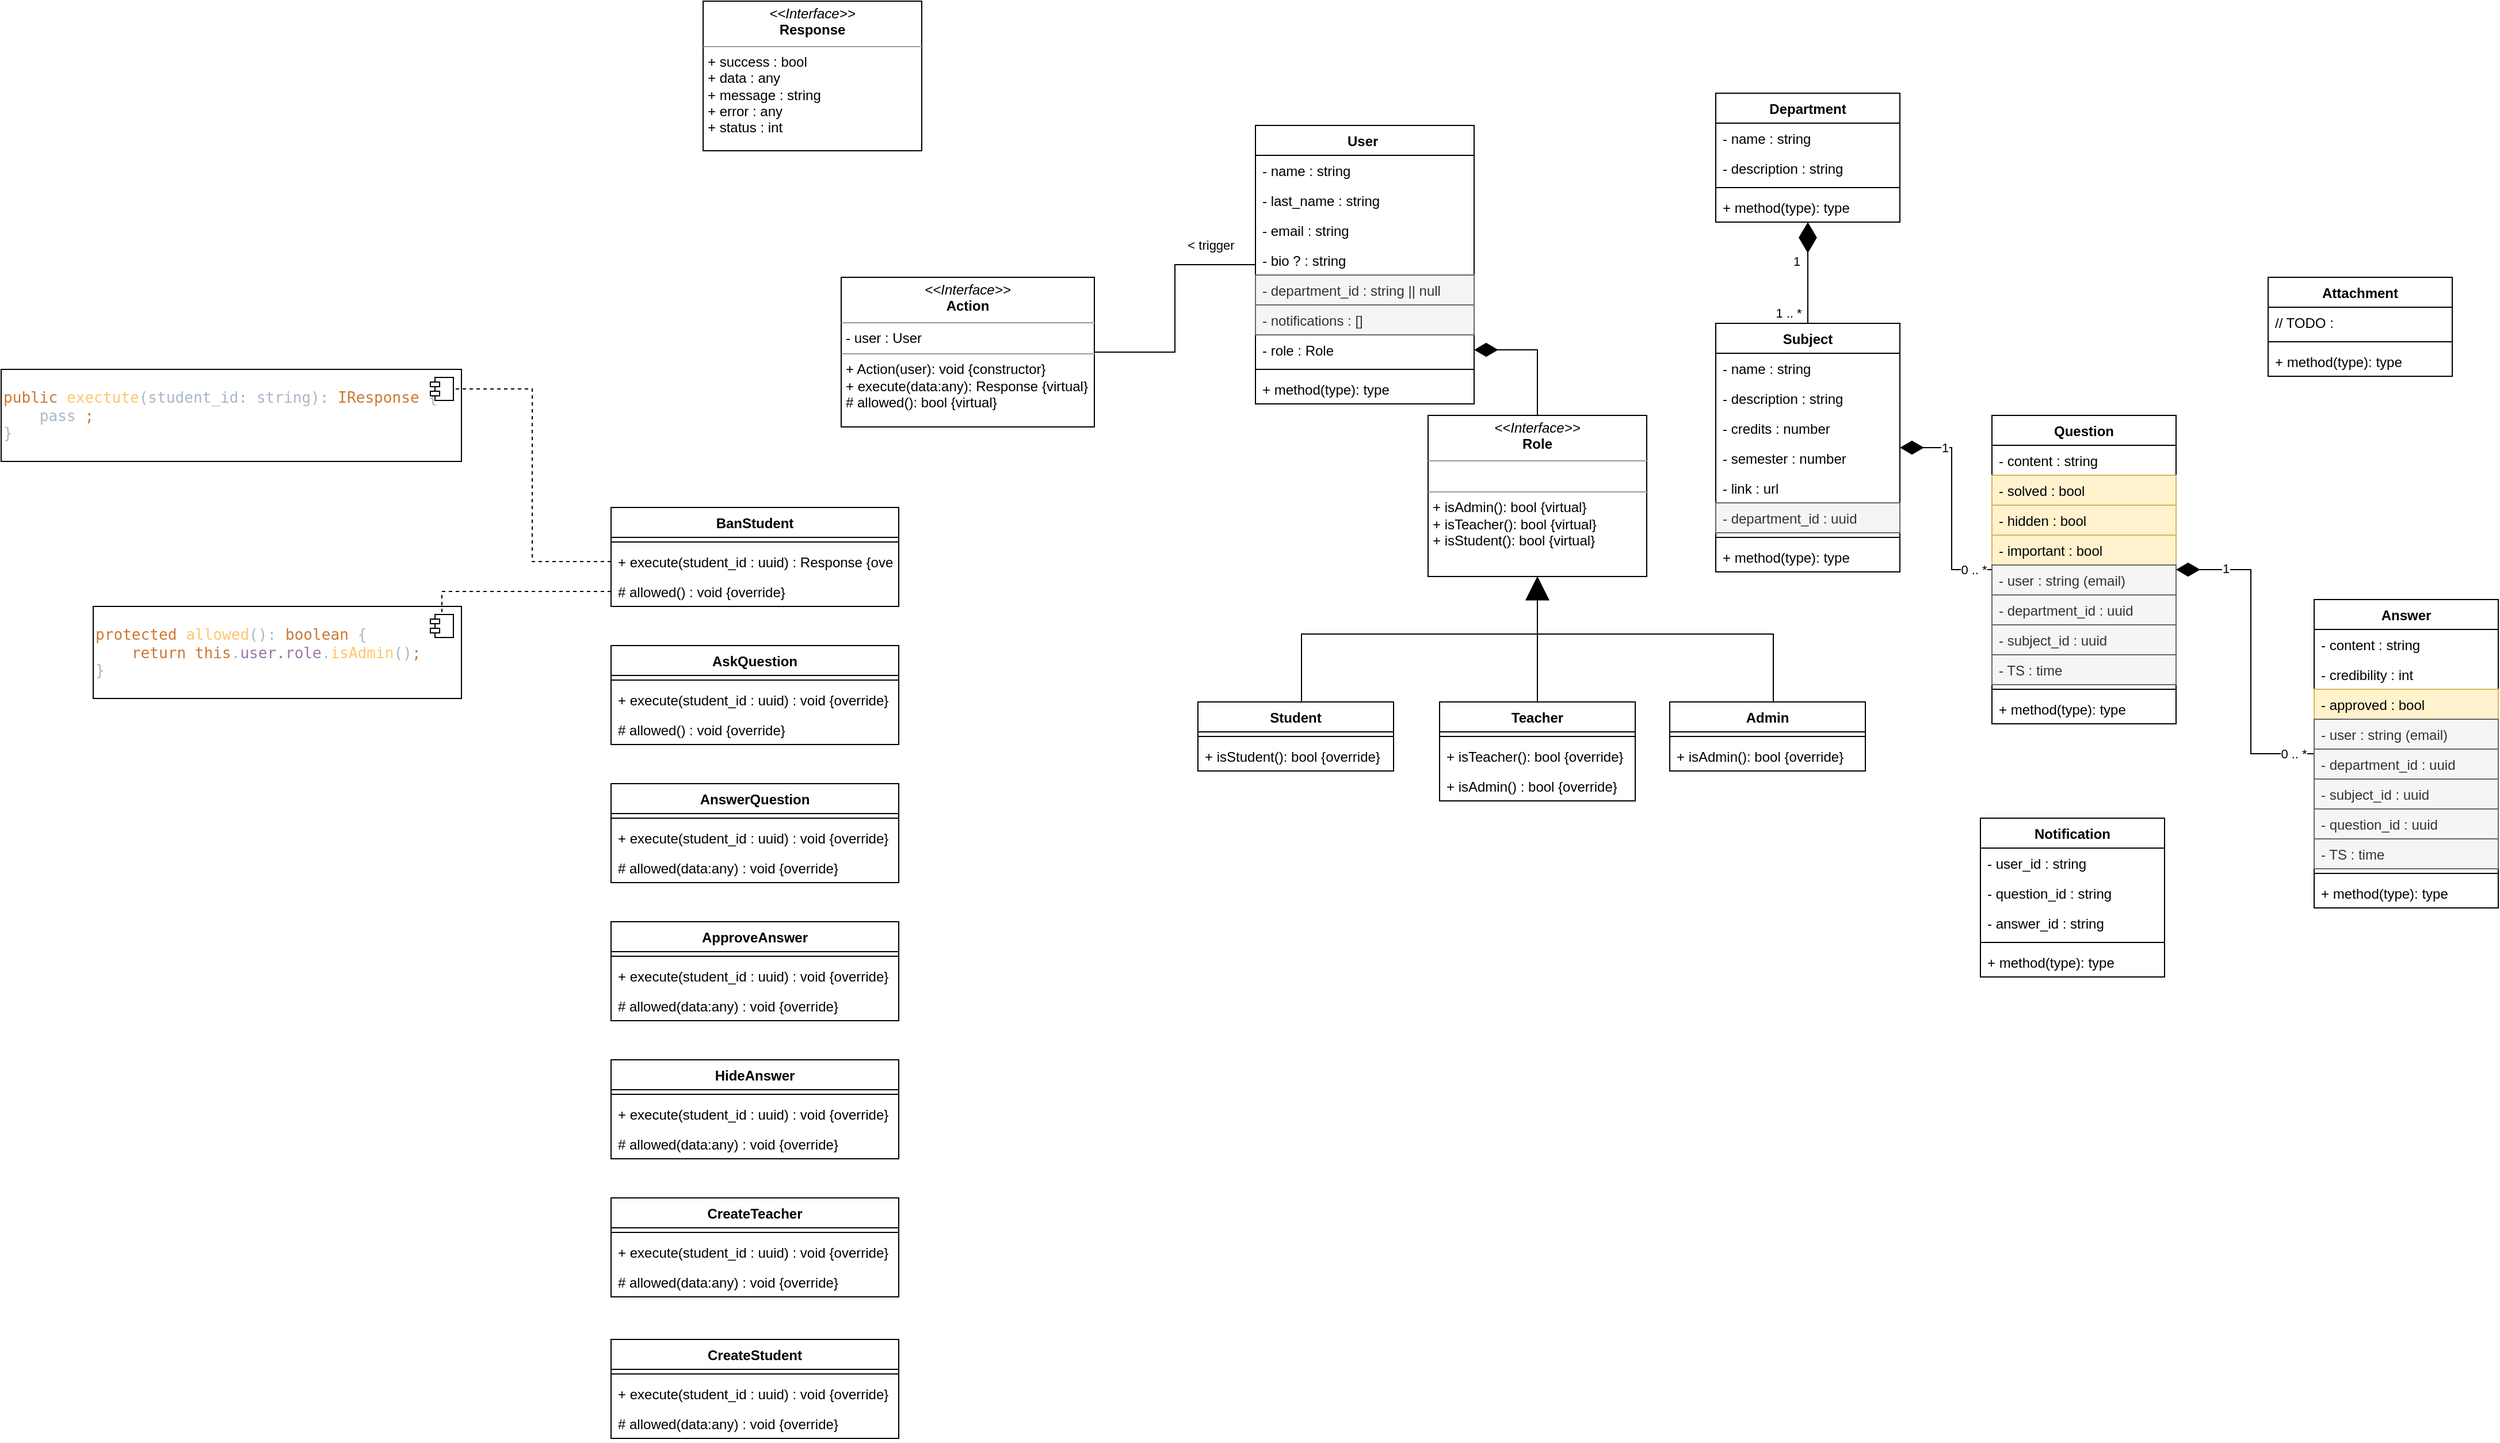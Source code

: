 <mxfile version="20.2.2" type="device" pages="4"><diagram id="XFifNijOsK9uiAfXMgmM" name="database models"><mxGraphModel dx="3076" dy="1969" grid="1" gridSize="10" guides="1" tooltips="1" connect="1" arrows="1" fold="1" page="1" pageScale="1" pageWidth="827" pageHeight="1169" math="0" shadow="0"><root><mxCell id="0"/><mxCell id="1" parent="0"/><mxCell id="0cKTG_WlRrb4X3SdwNJc-1" value="User " style="swimlane;fontStyle=1;align=center;verticalAlign=top;childLayout=stackLayout;horizontal=1;startSize=26;horizontalStack=0;resizeParent=1;resizeParentMax=0;resizeLast=0;collapsible=1;marginBottom=0;" parent="1" vertex="1"><mxGeometry x="80" y="28" width="190" height="242" as="geometry"/></mxCell><mxCell id="0cKTG_WlRrb4X3SdwNJc-2" value="- name : string" style="text;strokeColor=none;fillColor=none;align=left;verticalAlign=top;spacingLeft=4;spacingRight=4;overflow=hidden;rotatable=0;points=[[0,0.5],[1,0.5]];portConstraint=eastwest;" parent="0cKTG_WlRrb4X3SdwNJc-1" vertex="1"><mxGeometry y="26" width="190" height="26" as="geometry"/></mxCell><mxCell id="13DQG_SEc8WfwMzVn8Cd-16" value="- last_name : string" style="text;strokeColor=none;fillColor=none;align=left;verticalAlign=top;spacingLeft=4;spacingRight=4;overflow=hidden;rotatable=0;points=[[0,0.5],[1,0.5]];portConstraint=eastwest;" parent="0cKTG_WlRrb4X3SdwNJc-1" vertex="1"><mxGeometry y="52" width="190" height="26" as="geometry"/></mxCell><mxCell id="0cKTG_WlRrb4X3SdwNJc-5" value="- email : string&#10;" style="text;strokeColor=none;fillColor=none;align=left;verticalAlign=top;spacingLeft=4;spacingRight=4;overflow=hidden;rotatable=0;points=[[0,0.5],[1,0.5]];portConstraint=eastwest;" parent="0cKTG_WlRrb4X3SdwNJc-1" vertex="1"><mxGeometry y="78" width="190" height="26" as="geometry"/></mxCell><mxCell id="0cKTG_WlRrb4X3SdwNJc-102" value="- bio ? : string" style="text;strokeColor=none;fillColor=none;align=left;verticalAlign=top;spacingLeft=4;spacingRight=4;overflow=hidden;rotatable=0;points=[[0,0.5],[1,0.5]];portConstraint=eastwest;" parent="0cKTG_WlRrb4X3SdwNJc-1" vertex="1"><mxGeometry y="104" width="190" height="26" as="geometry"/></mxCell><mxCell id="13DQG_SEc8WfwMzVn8Cd-58" value="- department_id : string || null" style="text;strokeColor=#666666;fillColor=#f5f5f5;align=left;verticalAlign=top;spacingLeft=4;spacingRight=4;overflow=hidden;rotatable=0;points=[[0,0.5],[1,0.5]];portConstraint=eastwest;fontColor=#333333;" parent="0cKTG_WlRrb4X3SdwNJc-1" vertex="1"><mxGeometry y="130" width="190" height="26" as="geometry"/></mxCell><mxCell id="cL6c53Bfo5JqPCPwntkr-1" value="- notifications : []" style="text;strokeColor=#666666;fillColor=#f5f5f5;align=left;verticalAlign=top;spacingLeft=4;spacingRight=4;overflow=hidden;rotatable=0;points=[[0,0.5],[1,0.5]];portConstraint=eastwest;fontColor=#333333;" vertex="1" parent="0cKTG_WlRrb4X3SdwNJc-1"><mxGeometry y="156" width="190" height="26" as="geometry"/></mxCell><mxCell id="0cKTG_WlRrb4X3SdwNJc-103" value="- role : Role" style="text;strokeColor=none;fillColor=none;align=left;verticalAlign=top;spacingLeft=4;spacingRight=4;overflow=hidden;rotatable=0;points=[[0,0.5],[1,0.5]];portConstraint=eastwest;" parent="0cKTG_WlRrb4X3SdwNJc-1" vertex="1"><mxGeometry y="182" width="190" height="26" as="geometry"/></mxCell><mxCell id="0cKTG_WlRrb4X3SdwNJc-3" value="" style="line;strokeWidth=1;fillColor=none;align=left;verticalAlign=middle;spacingTop=-1;spacingLeft=3;spacingRight=3;rotatable=0;labelPosition=right;points=[];portConstraint=eastwest;" parent="0cKTG_WlRrb4X3SdwNJc-1" vertex="1"><mxGeometry y="208" width="190" height="8" as="geometry"/></mxCell><mxCell id="0cKTG_WlRrb4X3SdwNJc-4" value="+ method(type): type" style="text;strokeColor=none;fillColor=none;align=left;verticalAlign=top;spacingLeft=4;spacingRight=4;overflow=hidden;rotatable=0;points=[[0,0.5],[1,0.5]];portConstraint=eastwest;" parent="0cKTG_WlRrb4X3SdwNJc-1" vertex="1"><mxGeometry y="216" width="190" height="26" as="geometry"/></mxCell><mxCell id="0cKTG_WlRrb4X3SdwNJc-29" value="Department" style="swimlane;fontStyle=1;align=center;verticalAlign=top;childLayout=stackLayout;horizontal=1;startSize=26;horizontalStack=0;resizeParent=1;resizeParentMax=0;resizeLast=0;collapsible=1;marginBottom=0;" parent="1" vertex="1"><mxGeometry x="480" width="160" height="112" as="geometry"/></mxCell><mxCell id="0cKTG_WlRrb4X3SdwNJc-30" value="- name : string" style="text;strokeColor=none;fillColor=none;align=left;verticalAlign=top;spacingLeft=4;spacingRight=4;overflow=hidden;rotatable=0;points=[[0,0.5],[1,0.5]];portConstraint=eastwest;" parent="0cKTG_WlRrb4X3SdwNJc-29" vertex="1"><mxGeometry y="26" width="160" height="26" as="geometry"/></mxCell><mxCell id="0cKTG_WlRrb4X3SdwNJc-33" value="- description : string" style="text;strokeColor=none;fillColor=none;align=left;verticalAlign=top;spacingLeft=4;spacingRight=4;overflow=hidden;rotatable=0;points=[[0,0.5],[1,0.5]];portConstraint=eastwest;" parent="0cKTG_WlRrb4X3SdwNJc-29" vertex="1"><mxGeometry y="52" width="160" height="26" as="geometry"/></mxCell><mxCell id="0cKTG_WlRrb4X3SdwNJc-31" value="" style="line;strokeWidth=1;fillColor=none;align=left;verticalAlign=middle;spacingTop=-1;spacingLeft=3;spacingRight=3;rotatable=0;labelPosition=right;points=[];portConstraint=eastwest;" parent="0cKTG_WlRrb4X3SdwNJc-29" vertex="1"><mxGeometry y="78" width="160" height="8" as="geometry"/></mxCell><mxCell id="0cKTG_WlRrb4X3SdwNJc-32" value="+ method(type): type" style="text;strokeColor=none;fillColor=none;align=left;verticalAlign=top;spacingLeft=4;spacingRight=4;overflow=hidden;rotatable=0;points=[[0,0.5],[1,0.5]];portConstraint=eastwest;" parent="0cKTG_WlRrb4X3SdwNJc-29" vertex="1"><mxGeometry y="86" width="160" height="26" as="geometry"/></mxCell><mxCell id="0cKTG_WlRrb4X3SdwNJc-34" value="Subject" style="swimlane;fontStyle=1;align=center;verticalAlign=top;childLayout=stackLayout;horizontal=1;startSize=26;horizontalStack=0;resizeParent=1;resizeParentMax=0;resizeLast=0;collapsible=1;marginBottom=0;" parent="1" vertex="1"><mxGeometry x="480" y="200" width="160" height="216" as="geometry"/></mxCell><mxCell id="0cKTG_WlRrb4X3SdwNJc-35" value="- name : string" style="text;strokeColor=none;fillColor=none;align=left;verticalAlign=top;spacingLeft=4;spacingRight=4;overflow=hidden;rotatable=0;points=[[0,0.5],[1,0.5]];portConstraint=eastwest;" parent="0cKTG_WlRrb4X3SdwNJc-34" vertex="1"><mxGeometry y="26" width="160" height="26" as="geometry"/></mxCell><mxCell id="0cKTG_WlRrb4X3SdwNJc-36" value="- description : string" style="text;strokeColor=none;fillColor=none;align=left;verticalAlign=top;spacingLeft=4;spacingRight=4;overflow=hidden;rotatable=0;points=[[0,0.5],[1,0.5]];portConstraint=eastwest;" parent="0cKTG_WlRrb4X3SdwNJc-34" vertex="1"><mxGeometry y="52" width="160" height="26" as="geometry"/></mxCell><mxCell id="ep-8tphROOSz7XcOrH3a-3" value="- credits : number" style="text;strokeColor=none;fillColor=none;align=left;verticalAlign=top;spacingLeft=4;spacingRight=4;overflow=hidden;rotatable=0;points=[[0,0.5],[1,0.5]];portConstraint=eastwest;" parent="0cKTG_WlRrb4X3SdwNJc-34" vertex="1"><mxGeometry y="78" width="160" height="26" as="geometry"/></mxCell><mxCell id="ep-8tphROOSz7XcOrH3a-6" value="- semester : number" style="text;strokeColor=none;fillColor=none;align=left;verticalAlign=top;spacingLeft=4;spacingRight=4;overflow=hidden;rotatable=0;points=[[0,0.5],[1,0.5]];portConstraint=eastwest;" parent="0cKTG_WlRrb4X3SdwNJc-34" vertex="1"><mxGeometry y="104" width="160" height="26" as="geometry"/></mxCell><mxCell id="ep-8tphROOSz7XcOrH3a-4" value="- link : url" style="text;strokeColor=none;fillColor=none;align=left;verticalAlign=top;spacingLeft=4;spacingRight=4;overflow=hidden;rotatable=0;points=[[0,0.5],[1,0.5]];portConstraint=eastwest;" parent="0cKTG_WlRrb4X3SdwNJc-34" vertex="1"><mxGeometry y="130" width="160" height="26" as="geometry"/></mxCell><mxCell id="13DQG_SEc8WfwMzVn8Cd-13" value="- department_id : uuid" style="text;align=left;verticalAlign=top;spacingLeft=4;spacingRight=4;overflow=hidden;rotatable=0;points=[[0,0.5],[1,0.5]];portConstraint=eastwest;fillColor=#f5f5f5;strokeColor=#666666;fontColor=#333333;" parent="0cKTG_WlRrb4X3SdwNJc-34" vertex="1"><mxGeometry y="156" width="160" height="26" as="geometry"/></mxCell><mxCell id="0cKTG_WlRrb4X3SdwNJc-37" value="" style="line;strokeWidth=1;fillColor=none;align=left;verticalAlign=middle;spacingTop=-1;spacingLeft=3;spacingRight=3;rotatable=0;labelPosition=right;points=[];portConstraint=eastwest;" parent="0cKTG_WlRrb4X3SdwNJc-34" vertex="1"><mxGeometry y="182" width="160" height="8" as="geometry"/></mxCell><mxCell id="0cKTG_WlRrb4X3SdwNJc-38" value="+ method(type): type" style="text;strokeColor=none;fillColor=none;align=left;verticalAlign=top;spacingLeft=4;spacingRight=4;overflow=hidden;rotatable=0;points=[[0,0.5],[1,0.5]];portConstraint=eastwest;" parent="0cKTG_WlRrb4X3SdwNJc-34" vertex="1"><mxGeometry y="190" width="160" height="26" as="geometry"/></mxCell><mxCell id="0cKTG_WlRrb4X3SdwNJc-40" value="" style="endArrow=diamondThin;endFill=1;endSize=24;html=1;rounded=0;exitX=0.5;exitY=0;exitDx=0;exitDy=0;edgeStyle=orthogonalEdgeStyle;" parent="1" source="0cKTG_WlRrb4X3SdwNJc-34" target="0cKTG_WlRrb4X3SdwNJc-29" edge="1"><mxGeometry width="160" relative="1" as="geometry"><mxPoint x="410" y="250" as="sourcePoint"/><mxPoint x="570" y="250" as="targetPoint"/></mxGeometry></mxCell><mxCell id="13DQG_SEc8WfwMzVn8Cd-14" value="1 .. *" style="edgeLabel;html=1;align=center;verticalAlign=middle;resizable=0;points=[];" parent="0cKTG_WlRrb4X3SdwNJc-40" vertex="1" connectable="0"><mxGeometry x="-0.735" y="-1" relative="1" as="geometry"><mxPoint x="-18" y="2" as="offset"/></mxGeometry></mxCell><mxCell id="13DQG_SEc8WfwMzVn8Cd-15" value="1" style="edgeLabel;html=1;align=center;verticalAlign=middle;resizable=0;points=[];" parent="0cKTG_WlRrb4X3SdwNJc-40" vertex="1" connectable="0"><mxGeometry x="0.231" y="-1" relative="1" as="geometry"><mxPoint x="-11" as="offset"/></mxGeometry></mxCell><mxCell id="13DQG_SEc8WfwMzVn8Cd-10" style="edgeStyle=orthogonalEdgeStyle;rounded=0;orthogonalLoop=1;jettySize=auto;html=1;endArrow=diamondThin;endFill=1;endSize=18;" parent="1" source="0cKTG_WlRrb4X3SdwNJc-44" target="0cKTG_WlRrb4X3SdwNJc-34" edge="1"><mxGeometry relative="1" as="geometry"/></mxCell><mxCell id="13DQG_SEc8WfwMzVn8Cd-11" value="0 .. *" style="edgeLabel;html=1;align=center;verticalAlign=middle;resizable=0;points=[];" parent="13DQG_SEc8WfwMzVn8Cd-10" vertex="1" connectable="0"><mxGeometry x="-0.83" relative="1" as="geometry"><mxPoint as="offset"/></mxGeometry></mxCell><mxCell id="13DQG_SEc8WfwMzVn8Cd-12" value="1" style="edgeLabel;html=1;align=center;verticalAlign=middle;resizable=0;points=[];" parent="13DQG_SEc8WfwMzVn8Cd-10" vertex="1" connectable="0"><mxGeometry x="0.581" relative="1" as="geometry"><mxPoint as="offset"/></mxGeometry></mxCell><mxCell id="0cKTG_WlRrb4X3SdwNJc-44" value="Question" style="swimlane;fontStyle=1;align=center;verticalAlign=top;childLayout=stackLayout;horizontal=1;startSize=26;horizontalStack=0;resizeParent=1;resizeParentMax=0;resizeLast=0;collapsible=1;marginBottom=0;" parent="1" vertex="1"><mxGeometry x="720" y="280" width="160" height="268" as="geometry"/></mxCell><mxCell id="0cKTG_WlRrb4X3SdwNJc-49" value="- content : string" style="text;strokeColor=none;fillColor=none;align=left;verticalAlign=top;spacingLeft=4;spacingRight=4;overflow=hidden;rotatable=0;points=[[0,0.5],[1,0.5]];portConstraint=eastwest;" parent="0cKTG_WlRrb4X3SdwNJc-44" vertex="1"><mxGeometry y="26" width="160" height="26" as="geometry"/></mxCell><mxCell id="0cKTG_WlRrb4X3SdwNJc-52" value="- solved : bool" style="text;strokeColor=#d6b656;fillColor=#fff2cc;align=left;verticalAlign=top;spacingLeft=4;spacingRight=4;overflow=hidden;rotatable=0;points=[[0,0.5],[1,0.5]];portConstraint=eastwest;" parent="0cKTG_WlRrb4X3SdwNJc-44" vertex="1"><mxGeometry y="52" width="160" height="26" as="geometry"/></mxCell><mxCell id="0cKTG_WlRrb4X3SdwNJc-53" value="- hidden : bool" style="text;strokeColor=#d6b656;fillColor=#fff2cc;align=left;verticalAlign=top;spacingLeft=4;spacingRight=4;overflow=hidden;rotatable=0;points=[[0,0.5],[1,0.5]];portConstraint=eastwest;" parent="0cKTG_WlRrb4X3SdwNJc-44" vertex="1"><mxGeometry y="78" width="160" height="26" as="geometry"/></mxCell><mxCell id="0cKTG_WlRrb4X3SdwNJc-70" value="- important : bool" style="text;strokeColor=#d6b656;fillColor=#fff2cc;align=left;verticalAlign=top;spacingLeft=4;spacingRight=4;overflow=hidden;rotatable=0;points=[[0,0.5],[1,0.5]];portConstraint=eastwest;" parent="0cKTG_WlRrb4X3SdwNJc-44" vertex="1"><mxGeometry y="104" width="160" height="26" as="geometry"/></mxCell><mxCell id="0cKTG_WlRrb4X3SdwNJc-50" value="- user : string (email)" style="text;strokeColor=#666666;fillColor=#f5f5f5;align=left;verticalAlign=top;spacingLeft=4;spacingRight=4;overflow=hidden;rotatable=0;points=[[0,0.5],[1,0.5]];portConstraint=eastwest;fontColor=#333333;" parent="0cKTG_WlRrb4X3SdwNJc-44" vertex="1"><mxGeometry y="130" width="160" height="26" as="geometry"/></mxCell><mxCell id="13DQG_SEc8WfwMzVn8Cd-1" value="- department_id : uuid" style="text;align=left;verticalAlign=top;spacingLeft=4;spacingRight=4;overflow=hidden;rotatable=0;points=[[0,0.5],[1,0.5]];portConstraint=eastwest;fillColor=#f5f5f5;strokeColor=#666666;fontColor=#333333;" parent="0cKTG_WlRrb4X3SdwNJc-44" vertex="1"><mxGeometry y="156" width="160" height="26" as="geometry"/></mxCell><mxCell id="0cKTG_WlRrb4X3SdwNJc-105" value="- subject_id : uuid" style="text;strokeColor=#666666;fillColor=#f5f5f5;align=left;verticalAlign=top;spacingLeft=4;spacingRight=4;overflow=hidden;rotatable=0;points=[[0,0.5],[1,0.5]];portConstraint=eastwest;fontColor=#333333;" parent="0cKTG_WlRrb4X3SdwNJc-44" vertex="1"><mxGeometry y="182" width="160" height="26" as="geometry"/></mxCell><mxCell id="0cKTG_WlRrb4X3SdwNJc-51" value="- TS : time" style="text;strokeColor=#666666;fillColor=#f5f5f5;align=left;verticalAlign=top;spacingLeft=4;spacingRight=4;overflow=hidden;rotatable=0;points=[[0,0.5],[1,0.5]];portConstraint=eastwest;fontColor=#333333;" parent="0cKTG_WlRrb4X3SdwNJc-44" vertex="1"><mxGeometry y="208" width="160" height="26" as="geometry"/></mxCell><mxCell id="0cKTG_WlRrb4X3SdwNJc-46" value="" style="line;strokeWidth=1;fillColor=none;align=left;verticalAlign=middle;spacingTop=-1;spacingLeft=3;spacingRight=3;rotatable=0;labelPosition=right;points=[];portConstraint=eastwest;" parent="0cKTG_WlRrb4X3SdwNJc-44" vertex="1"><mxGeometry y="234" width="160" height="8" as="geometry"/></mxCell><mxCell id="0cKTG_WlRrb4X3SdwNJc-47" value="+ method(type): type" style="text;strokeColor=none;fillColor=none;align=left;verticalAlign=top;spacingLeft=4;spacingRight=4;overflow=hidden;rotatable=0;points=[[0,0.5],[1,0.5]];portConstraint=eastwest;" parent="0cKTG_WlRrb4X3SdwNJc-44" vertex="1"><mxGeometry y="242" width="160" height="26" as="geometry"/></mxCell><mxCell id="13DQG_SEc8WfwMzVn8Cd-7" style="edgeStyle=orthogonalEdgeStyle;rounded=0;orthogonalLoop=1;jettySize=auto;html=1;endArrow=diamondThin;endFill=1;endSize=18;" parent="1" source="0cKTG_WlRrb4X3SdwNJc-61" target="0cKTG_WlRrb4X3SdwNJc-44" edge="1"><mxGeometry relative="1" as="geometry"/></mxCell><mxCell id="13DQG_SEc8WfwMzVn8Cd-8" value="0 .. *" style="edgeLabel;html=1;align=center;verticalAlign=middle;resizable=0;points=[];" parent="13DQG_SEc8WfwMzVn8Cd-7" vertex="1" connectable="0"><mxGeometry x="-0.869" relative="1" as="geometry"><mxPoint as="offset"/></mxGeometry></mxCell><mxCell id="13DQG_SEc8WfwMzVn8Cd-9" value="1" style="edgeLabel;html=1;align=center;verticalAlign=middle;resizable=0;points=[];" parent="13DQG_SEc8WfwMzVn8Cd-7" vertex="1" connectable="0"><mxGeometry x="0.696" y="-1" relative="1" as="geometry"><mxPoint as="offset"/></mxGeometry></mxCell><mxCell id="0cKTG_WlRrb4X3SdwNJc-61" value="Answer" style="swimlane;fontStyle=1;align=center;verticalAlign=top;childLayout=stackLayout;horizontal=1;startSize=26;horizontalStack=0;resizeParent=1;resizeParentMax=0;resizeLast=0;collapsible=1;marginBottom=0;" parent="1" vertex="1"><mxGeometry x="1000" y="440" width="160" height="268" as="geometry"/></mxCell><mxCell id="0cKTG_WlRrb4X3SdwNJc-62" value="- content : string" style="text;strokeColor=none;fillColor=none;align=left;verticalAlign=top;spacingLeft=4;spacingRight=4;overflow=hidden;rotatable=0;points=[[0,0.5],[1,0.5]];portConstraint=eastwest;" parent="0cKTG_WlRrb4X3SdwNJc-61" vertex="1"><mxGeometry y="26" width="160" height="26" as="geometry"/></mxCell><mxCell id="13DQG_SEc8WfwMzVn8Cd-6" value="- credibility : int" style="text;strokeColor=none;fillColor=none;align=left;verticalAlign=top;spacingLeft=4;spacingRight=4;overflow=hidden;rotatable=0;points=[[0,0.5],[1,0.5]];portConstraint=eastwest;" parent="0cKTG_WlRrb4X3SdwNJc-61" vertex="1"><mxGeometry y="52" width="160" height="26" as="geometry"/></mxCell><mxCell id="0cKTG_WlRrb4X3SdwNJc-66" value="- approved : bool" style="text;strokeColor=#d6b656;fillColor=#fff2cc;align=left;verticalAlign=top;spacingLeft=4;spacingRight=4;overflow=hidden;rotatable=0;points=[[0,0.5],[1,0.5]];portConstraint=eastwest;" parent="0cKTG_WlRrb4X3SdwNJc-61" vertex="1"><mxGeometry y="78" width="160" height="26" as="geometry"/></mxCell><mxCell id="0cKTG_WlRrb4X3SdwNJc-64" value="- user : string (email)" style="text;strokeColor=#666666;fillColor=#f5f5f5;align=left;verticalAlign=top;spacingLeft=4;spacingRight=4;overflow=hidden;rotatable=0;points=[[0,0.5],[1,0.5]];portConstraint=eastwest;fontColor=#333333;" parent="0cKTG_WlRrb4X3SdwNJc-61" vertex="1"><mxGeometry y="104" width="160" height="26" as="geometry"/></mxCell><mxCell id="13DQG_SEc8WfwMzVn8Cd-3" value="- department_id : uuid" style="text;align=left;verticalAlign=top;spacingLeft=4;spacingRight=4;overflow=hidden;rotatable=0;points=[[0,0.5],[1,0.5]];portConstraint=eastwest;fillColor=#f5f5f5;strokeColor=#666666;fontColor=#333333;" parent="0cKTG_WlRrb4X3SdwNJc-61" vertex="1"><mxGeometry y="130" width="160" height="26" as="geometry"/></mxCell><mxCell id="13DQG_SEc8WfwMzVn8Cd-4" value="- subject_id : uuid" style="text;strokeColor=#666666;fillColor=#f5f5f5;align=left;verticalAlign=top;spacingLeft=4;spacingRight=4;overflow=hidden;rotatable=0;points=[[0,0.5],[1,0.5]];portConstraint=eastwest;fontColor=#333333;" parent="0cKTG_WlRrb4X3SdwNJc-61" vertex="1"><mxGeometry y="156" width="160" height="26" as="geometry"/></mxCell><mxCell id="13DQG_SEc8WfwMzVn8Cd-5" value="- question_id : uuid" style="text;strokeColor=#666666;fillColor=#f5f5f5;align=left;verticalAlign=top;spacingLeft=4;spacingRight=4;overflow=hidden;rotatable=0;points=[[0,0.5],[1,0.5]];portConstraint=eastwest;fontColor=#333333;" parent="0cKTG_WlRrb4X3SdwNJc-61" vertex="1"><mxGeometry y="182" width="160" height="26" as="geometry"/></mxCell><mxCell id="0cKTG_WlRrb4X3SdwNJc-65" value="- TS : time" style="text;strokeColor=#666666;fillColor=#f5f5f5;align=left;verticalAlign=top;spacingLeft=4;spacingRight=4;overflow=hidden;rotatable=0;points=[[0,0.5],[1,0.5]];portConstraint=eastwest;fontColor=#333333;" parent="0cKTG_WlRrb4X3SdwNJc-61" vertex="1"><mxGeometry y="208" width="160" height="26" as="geometry"/></mxCell><mxCell id="0cKTG_WlRrb4X3SdwNJc-68" value="" style="line;strokeWidth=1;fillColor=none;align=left;verticalAlign=middle;spacingTop=-1;spacingLeft=3;spacingRight=3;rotatable=0;labelPosition=right;points=[];portConstraint=eastwest;" parent="0cKTG_WlRrb4X3SdwNJc-61" vertex="1"><mxGeometry y="234" width="160" height="8" as="geometry"/></mxCell><mxCell id="0cKTG_WlRrb4X3SdwNJc-69" value="+ method(type): type" style="text;strokeColor=none;fillColor=none;align=left;verticalAlign=top;spacingLeft=4;spacingRight=4;overflow=hidden;rotatable=0;points=[[0,0.5],[1,0.5]];portConstraint=eastwest;" parent="0cKTG_WlRrb4X3SdwNJc-61" vertex="1"><mxGeometry y="242" width="160" height="26" as="geometry"/></mxCell><mxCell id="0cKTG_WlRrb4X3SdwNJc-76" value="Attachment" style="swimlane;fontStyle=1;align=center;verticalAlign=top;childLayout=stackLayout;horizontal=1;startSize=26;horizontalStack=0;resizeParent=1;resizeParentMax=0;resizeLast=0;collapsible=1;marginBottom=0;" parent="1" vertex="1"><mxGeometry x="960" y="160" width="160" height="86" as="geometry"/></mxCell><mxCell id="0cKTG_WlRrb4X3SdwNJc-79" value="// TODO :" style="text;strokeColor=none;fillColor=none;align=left;verticalAlign=top;spacingLeft=4;spacingRight=4;overflow=hidden;rotatable=0;points=[[0,0.5],[1,0.5]];portConstraint=eastwest;" parent="0cKTG_WlRrb4X3SdwNJc-76" vertex="1"><mxGeometry y="26" width="160" height="26" as="geometry"/></mxCell><mxCell id="0cKTG_WlRrb4X3SdwNJc-83" value="" style="line;strokeWidth=1;fillColor=none;align=left;verticalAlign=middle;spacingTop=-1;spacingLeft=3;spacingRight=3;rotatable=0;labelPosition=right;points=[];portConstraint=eastwest;" parent="0cKTG_WlRrb4X3SdwNJc-76" vertex="1"><mxGeometry y="52" width="160" height="8" as="geometry"/></mxCell><mxCell id="0cKTG_WlRrb4X3SdwNJc-84" value="+ method(type): type" style="text;strokeColor=none;fillColor=none;align=left;verticalAlign=top;spacingLeft=4;spacingRight=4;overflow=hidden;rotatable=0;points=[[0,0.5],[1,0.5]];portConstraint=eastwest;" parent="0cKTG_WlRrb4X3SdwNJc-76" vertex="1"><mxGeometry y="60" width="160" height="26" as="geometry"/></mxCell><mxCell id="0cKTG_WlRrb4X3SdwNJc-107" value="Notification" style="swimlane;fontStyle=1;align=center;verticalAlign=top;childLayout=stackLayout;horizontal=1;startSize=26;horizontalStack=0;resizeParent=1;resizeParentMax=0;resizeLast=0;collapsible=1;marginBottom=0;shadow=0;glass=0;strokeColor=default;fillColor=default;" parent="1" vertex="1"><mxGeometry x="710" y="630" width="160" height="138" as="geometry"/></mxCell><mxCell id="0cKTG_WlRrb4X3SdwNJc-108" value="- user_id : string" style="text;strokeColor=none;fillColor=none;align=left;verticalAlign=top;spacingLeft=4;spacingRight=4;overflow=hidden;rotatable=0;points=[[0,0.5],[1,0.5]];portConstraint=eastwest;shadow=0;glass=0;" parent="0cKTG_WlRrb4X3SdwNJc-107" vertex="1"><mxGeometry y="26" width="160" height="26" as="geometry"/></mxCell><mxCell id="0cKTG_WlRrb4X3SdwNJc-114" value="- question_id : string" style="text;strokeColor=none;fillColor=none;align=left;verticalAlign=top;spacingLeft=4;spacingRight=4;overflow=hidden;rotatable=0;points=[[0,0.5],[1,0.5]];portConstraint=eastwest;shadow=0;glass=0;" parent="0cKTG_WlRrb4X3SdwNJc-107" vertex="1"><mxGeometry y="52" width="160" height="26" as="geometry"/></mxCell><mxCell id="0cKTG_WlRrb4X3SdwNJc-113" value="- answer_id : string" style="text;strokeColor=none;fillColor=none;align=left;verticalAlign=top;spacingLeft=4;spacingRight=4;overflow=hidden;rotatable=0;points=[[0,0.5],[1,0.5]];portConstraint=eastwest;shadow=0;glass=0;" parent="0cKTG_WlRrb4X3SdwNJc-107" vertex="1"><mxGeometry y="78" width="160" height="26" as="geometry"/></mxCell><mxCell id="0cKTG_WlRrb4X3SdwNJc-109" value="" style="line;strokeWidth=1;fillColor=none;align=left;verticalAlign=middle;spacingTop=-1;spacingLeft=3;spacingRight=3;rotatable=0;labelPosition=right;points=[];portConstraint=eastwest;shadow=0;glass=0;" parent="0cKTG_WlRrb4X3SdwNJc-107" vertex="1"><mxGeometry y="104" width="160" height="8" as="geometry"/></mxCell><mxCell id="0cKTG_WlRrb4X3SdwNJc-110" value="+ method(type): type" style="text;strokeColor=none;fillColor=none;align=left;verticalAlign=top;spacingLeft=4;spacingRight=4;overflow=hidden;rotatable=0;points=[[0,0.5],[1,0.5]];portConstraint=eastwest;shadow=0;glass=0;" parent="0cKTG_WlRrb4X3SdwNJc-107" vertex="1"><mxGeometry y="112" width="160" height="26" as="geometry"/></mxCell><mxCell id="13DQG_SEc8WfwMzVn8Cd-31" style="edgeStyle=orthogonalEdgeStyle;rounded=0;orthogonalLoop=1;jettySize=auto;html=1;endArrow=diamondThin;endFill=1;endSize=18;" parent="1" source="13DQG_SEc8WfwMzVn8Cd-29" target="0cKTG_WlRrb4X3SdwNJc-103" edge="1"><mxGeometry relative="1" as="geometry"/></mxCell><mxCell id="13DQG_SEc8WfwMzVn8Cd-29" value="&lt;p style=&quot;margin:0px;margin-top:4px;text-align:center;&quot;&gt;&lt;i&gt;&amp;lt;&amp;lt;Interface&amp;gt;&amp;gt;&lt;/i&gt;&lt;br&gt;&lt;b&gt;Role&lt;/b&gt;&lt;/p&gt;&lt;hr size=&quot;1&quot;&gt;&lt;p style=&quot;margin:0px;margin-left:4px;&quot;&gt;&lt;br&gt;&lt;/p&gt;&lt;hr size=&quot;1&quot;&gt;&lt;p style=&quot;margin:0px;margin-left:4px;&quot;&gt;+ isAdmin(): bool {virtual}&lt;/p&gt;&lt;p style=&quot;margin:0px;margin-left:4px;&quot;&gt;+&amp;nbsp;isTeacher(): bool {virtual}&lt;br&gt;+&amp;nbsp;isStudent(): bool {virtual}&lt;br&gt;&lt;/p&gt;" style="verticalAlign=top;align=left;overflow=fill;fontSize=12;fontFamily=Helvetica;html=1;" parent="1" vertex="1"><mxGeometry x="230" y="280" width="190" height="140" as="geometry"/></mxCell><mxCell id="13DQG_SEc8WfwMzVn8Cd-55" style="edgeStyle=orthogonalEdgeStyle;rounded=0;orthogonalLoop=1;jettySize=auto;html=1;endArrow=block;endFill=1;endSize=18;" parent="1" source="13DQG_SEc8WfwMzVn8Cd-32" target="13DQG_SEc8WfwMzVn8Cd-29" edge="1"><mxGeometry relative="1" as="geometry"/></mxCell><mxCell id="13DQG_SEc8WfwMzVn8Cd-32" value="Teacher" style="swimlane;fontStyle=1;align=center;verticalAlign=top;childLayout=stackLayout;horizontal=1;startSize=26;horizontalStack=0;resizeParent=1;resizeParentMax=0;resizeLast=0;collapsible=1;marginBottom=0;shadow=0;glass=0;strokeColor=default;fillColor=default;" parent="1" vertex="1"><mxGeometry x="240" y="529" width="170" height="86" as="geometry"/></mxCell><mxCell id="13DQG_SEc8WfwMzVn8Cd-36" value="" style="line;strokeWidth=1;fillColor=none;align=left;verticalAlign=middle;spacingTop=-1;spacingLeft=3;spacingRight=3;rotatable=0;labelPosition=right;points=[];portConstraint=eastwest;shadow=0;glass=0;" parent="13DQG_SEc8WfwMzVn8Cd-32" vertex="1"><mxGeometry y="26" width="170" height="8" as="geometry"/></mxCell><mxCell id="13DQG_SEc8WfwMzVn8Cd-37" value="+ isTeacher(): bool {override}" style="text;strokeColor=none;fillColor=none;align=left;verticalAlign=top;spacingLeft=4;spacingRight=4;overflow=hidden;rotatable=0;points=[[0,0.5],[1,0.5]];portConstraint=eastwest;shadow=0;glass=0;" parent="13DQG_SEc8WfwMzVn8Cd-32" vertex="1"><mxGeometry y="34" width="170" height="26" as="geometry"/></mxCell><mxCell id="13DQG_SEc8WfwMzVn8Cd-97" value="+ isAdmin() : bool {override}" style="text;strokeColor=none;fillColor=none;align=left;verticalAlign=top;spacingLeft=4;spacingRight=4;overflow=hidden;rotatable=0;points=[[0,0.5],[1,0.5]];portConstraint=eastwest;shadow=0;glass=0;" parent="13DQG_SEc8WfwMzVn8Cd-32" vertex="1"><mxGeometry y="60" width="170" height="26" as="geometry"/></mxCell><mxCell id="13DQG_SEc8WfwMzVn8Cd-57" style="edgeStyle=orthogonalEdgeStyle;rounded=0;orthogonalLoop=1;jettySize=auto;html=1;endArrow=block;endFill=1;endSize=18;" parent="1" source="13DQG_SEc8WfwMzVn8Cd-44" target="13DQG_SEc8WfwMzVn8Cd-29" edge="1"><mxGeometry relative="1" as="geometry"><Array as="points"><mxPoint x="530" y="470"/><mxPoint x="325" y="470"/></Array></mxGeometry></mxCell><mxCell id="13DQG_SEc8WfwMzVn8Cd-44" value="Admin" style="swimlane;fontStyle=1;align=center;verticalAlign=top;childLayout=stackLayout;horizontal=1;startSize=26;horizontalStack=0;resizeParent=1;resizeParentMax=0;resizeLast=0;collapsible=1;marginBottom=0;shadow=0;glass=0;strokeColor=default;fillColor=default;" parent="1" vertex="1"><mxGeometry x="440" y="529" width="170" height="60" as="geometry"/></mxCell><mxCell id="13DQG_SEc8WfwMzVn8Cd-47" value="" style="line;strokeWidth=1;fillColor=none;align=left;verticalAlign=middle;spacingTop=-1;spacingLeft=3;spacingRight=3;rotatable=0;labelPosition=right;points=[];portConstraint=eastwest;shadow=0;glass=0;" parent="13DQG_SEc8WfwMzVn8Cd-44" vertex="1"><mxGeometry y="26" width="170" height="8" as="geometry"/></mxCell><mxCell id="13DQG_SEc8WfwMzVn8Cd-48" value="+ isAdmin(): bool {override}" style="text;strokeColor=none;fillColor=none;align=left;verticalAlign=top;spacingLeft=4;spacingRight=4;overflow=hidden;rotatable=0;points=[[0,0.5],[1,0.5]];portConstraint=eastwest;shadow=0;glass=0;" parent="13DQG_SEc8WfwMzVn8Cd-44" vertex="1"><mxGeometry y="34" width="170" height="26" as="geometry"/></mxCell><mxCell id="13DQG_SEc8WfwMzVn8Cd-54" style="edgeStyle=orthogonalEdgeStyle;rounded=0;orthogonalLoop=1;jettySize=auto;html=1;endArrow=block;endFill=1;endSize=18;" parent="1" source="13DQG_SEc8WfwMzVn8Cd-49" target="13DQG_SEc8WfwMzVn8Cd-29" edge="1"><mxGeometry relative="1" as="geometry"><Array as="points"><mxPoint x="120" y="470"/><mxPoint x="325" y="470"/></Array></mxGeometry></mxCell><mxCell id="13DQG_SEc8WfwMzVn8Cd-49" value="Student" style="swimlane;fontStyle=1;align=center;verticalAlign=top;childLayout=stackLayout;horizontal=1;startSize=26;horizontalStack=0;resizeParent=1;resizeParentMax=0;resizeLast=0;collapsible=1;marginBottom=0;shadow=0;glass=0;strokeColor=default;fillColor=default;" parent="1" vertex="1"><mxGeometry x="30" y="529" width="170" height="60" as="geometry"/></mxCell><mxCell id="13DQG_SEc8WfwMzVn8Cd-52" value="" style="line;strokeWidth=1;fillColor=none;align=left;verticalAlign=middle;spacingTop=-1;spacingLeft=3;spacingRight=3;rotatable=0;labelPosition=right;points=[];portConstraint=eastwest;shadow=0;glass=0;" parent="13DQG_SEc8WfwMzVn8Cd-49" vertex="1"><mxGeometry y="26" width="170" height="8" as="geometry"/></mxCell><mxCell id="13DQG_SEc8WfwMzVn8Cd-53" value="+ isStudent(): bool {override}" style="text;strokeColor=none;fillColor=none;align=left;verticalAlign=top;spacingLeft=4;spacingRight=4;overflow=hidden;rotatable=0;points=[[0,0.5],[1,0.5]];portConstraint=eastwest;shadow=0;glass=0;" parent="13DQG_SEc8WfwMzVn8Cd-49" vertex="1"><mxGeometry y="34" width="170" height="26" as="geometry"/></mxCell><mxCell id="13DQG_SEc8WfwMzVn8Cd-71" style="edgeStyle=orthogonalEdgeStyle;rounded=0;orthogonalLoop=1;jettySize=auto;html=1;endArrow=none;endFill=0;endSize=18;" parent="1" source="13DQG_SEc8WfwMzVn8Cd-59" target="0cKTG_WlRrb4X3SdwNJc-1" edge="1"><mxGeometry relative="1" as="geometry"/></mxCell><mxCell id="13DQG_SEc8WfwMzVn8Cd-72" value="&amp;lt; trigger" style="edgeLabel;html=1;align=center;verticalAlign=middle;resizable=0;points=[];" parent="13DQG_SEc8WfwMzVn8Cd-71" vertex="1" connectable="0"><mxGeometry x="0.824" relative="1" as="geometry"><mxPoint x="-20" y="-17" as="offset"/></mxGeometry></mxCell><mxCell id="13DQG_SEc8WfwMzVn8Cd-59" value="&lt;p style=&quot;margin:0px;margin-top:4px;text-align:center;&quot;&gt;&lt;i&gt;&amp;lt;&amp;lt;Interface&amp;gt;&amp;gt;&lt;/i&gt;&lt;br&gt;&lt;b&gt;Action&lt;/b&gt;&lt;/p&gt;&lt;hr size=&quot;1&quot;&gt;&lt;p style=&quot;margin:0px;margin-left:4px;&quot;&gt;- user : User&lt;/p&gt;&lt;hr size=&quot;1&quot;&gt;&lt;p style=&quot;margin:0px;margin-left:4px;&quot;&gt;+ Action(user): void {constructor}&lt;/p&gt;&lt;p style=&quot;margin:0px;margin-left:4px;&quot;&gt;+ execute(data:any): Response {virtual}&lt;/p&gt;&lt;p style=&quot;margin:0px;margin-left:4px;&quot;&gt;# allowed(): bool {virtual}&lt;br&gt;&lt;/p&gt;" style="verticalAlign=top;align=left;overflow=fill;fontSize=12;fontFamily=Helvetica;html=1;" parent="1" vertex="1"><mxGeometry x="-280" y="160" width="220" height="130" as="geometry"/></mxCell><mxCell id="13DQG_SEc8WfwMzVn8Cd-63" value="BanStudent" style="swimlane;fontStyle=1;align=center;verticalAlign=top;childLayout=stackLayout;horizontal=1;startSize=26;horizontalStack=0;resizeParent=1;resizeParentMax=0;resizeLast=0;collapsible=1;marginBottom=0;shadow=0;glass=0;strokeColor=default;fillColor=default;" parent="1" vertex="1"><mxGeometry x="-480" y="360" width="250" height="86" as="geometry"/></mxCell><mxCell id="13DQG_SEc8WfwMzVn8Cd-64" value="" style="line;strokeWidth=1;fillColor=none;align=left;verticalAlign=middle;spacingTop=-1;spacingLeft=3;spacingRight=3;rotatable=0;labelPosition=right;points=[];portConstraint=eastwest;shadow=0;glass=0;" parent="13DQG_SEc8WfwMzVn8Cd-63" vertex="1"><mxGeometry y="26" width="250" height="8" as="geometry"/></mxCell><mxCell id="13DQG_SEc8WfwMzVn8Cd-65" value="+ execute(student_id : uuid) : Response {override}" style="text;strokeColor=none;fillColor=none;align=left;verticalAlign=top;spacingLeft=4;spacingRight=4;overflow=hidden;rotatable=0;points=[[0,0.5],[1,0.5]];portConstraint=eastwest;shadow=0;glass=0;" parent="13DQG_SEc8WfwMzVn8Cd-63" vertex="1"><mxGeometry y="34" width="250" height="26" as="geometry"/></mxCell><mxCell id="13DQG_SEc8WfwMzVn8Cd-70" value="# allowed() : void {override}" style="text;strokeColor=none;fillColor=none;align=left;verticalAlign=top;spacingLeft=4;spacingRight=4;overflow=hidden;rotatable=0;points=[[0,0.5],[1,0.5]];portConstraint=eastwest;shadow=0;glass=0;" parent="13DQG_SEc8WfwMzVn8Cd-63" vertex="1"><mxGeometry y="60" width="250" height="26" as="geometry"/></mxCell><mxCell id="13DQG_SEc8WfwMzVn8Cd-69" value="&lt;p style=&quot;margin:0px;margin-top:4px;text-align:center;&quot;&gt;&lt;i&gt;&amp;lt;&amp;lt;Interface&amp;gt;&amp;gt;&lt;/i&gt;&lt;br&gt;&lt;b&gt;Response&lt;/b&gt;&lt;/p&gt;&lt;hr size=&quot;1&quot;&gt;&lt;p style=&quot;margin:0px;margin-left:4px;&quot;&gt;+ success : bool&lt;/p&gt;&lt;p style=&quot;margin:0px;margin-left:4px;&quot;&gt;+ data : any&lt;/p&gt;&lt;p style=&quot;margin:0px;margin-left:4px;&quot;&gt;+ message : string&lt;/p&gt;&lt;p style=&quot;margin:0px;margin-left:4px;&quot;&gt;+ error : any&lt;/p&gt;&lt;p style=&quot;margin:0px;margin-left:4px;&quot;&gt;+ status : int&lt;/p&gt;" style="verticalAlign=top;align=left;overflow=fill;fontSize=12;fontFamily=Helvetica;html=1;" parent="1" vertex="1"><mxGeometry x="-400" y="-80" width="190" height="130" as="geometry"/></mxCell><mxCell id="13DQG_SEc8WfwMzVn8Cd-73" value="AskQuestion" style="swimlane;fontStyle=1;align=center;verticalAlign=top;childLayout=stackLayout;horizontal=1;startSize=26;horizontalStack=0;resizeParent=1;resizeParentMax=0;resizeLast=0;collapsible=1;marginBottom=0;shadow=0;glass=0;strokeColor=default;fillColor=default;" parent="1" vertex="1"><mxGeometry x="-480" y="480" width="250" height="86" as="geometry"/></mxCell><mxCell id="13DQG_SEc8WfwMzVn8Cd-74" value="" style="line;strokeWidth=1;fillColor=none;align=left;verticalAlign=middle;spacingTop=-1;spacingLeft=3;spacingRight=3;rotatable=0;labelPosition=right;points=[];portConstraint=eastwest;shadow=0;glass=0;" parent="13DQG_SEc8WfwMzVn8Cd-73" vertex="1"><mxGeometry y="26" width="250" height="8" as="geometry"/></mxCell><mxCell id="13DQG_SEc8WfwMzVn8Cd-75" value="+ execute(student_id : uuid) : void {override}" style="text;strokeColor=none;fillColor=none;align=left;verticalAlign=top;spacingLeft=4;spacingRight=4;overflow=hidden;rotatable=0;points=[[0,0.5],[1,0.5]];portConstraint=eastwest;shadow=0;glass=0;" parent="13DQG_SEc8WfwMzVn8Cd-73" vertex="1"><mxGeometry y="34" width="250" height="26" as="geometry"/></mxCell><mxCell id="13DQG_SEc8WfwMzVn8Cd-76" value="# allowed() : void {override}" style="text;strokeColor=none;fillColor=none;align=left;verticalAlign=top;spacingLeft=4;spacingRight=4;overflow=hidden;rotatable=0;points=[[0,0.5],[1,0.5]];portConstraint=eastwest;shadow=0;glass=0;" parent="13DQG_SEc8WfwMzVn8Cd-73" vertex="1"><mxGeometry y="60" width="250" height="26" as="geometry"/></mxCell><mxCell id="13DQG_SEc8WfwMzVn8Cd-77" value="ApproveAnswer" style="swimlane;fontStyle=1;align=center;verticalAlign=top;childLayout=stackLayout;horizontal=1;startSize=26;horizontalStack=0;resizeParent=1;resizeParentMax=0;resizeLast=0;collapsible=1;marginBottom=0;shadow=0;glass=0;strokeColor=default;fillColor=default;" parent="1" vertex="1"><mxGeometry x="-480" y="720" width="250" height="86" as="geometry"/></mxCell><mxCell id="13DQG_SEc8WfwMzVn8Cd-78" value="" style="line;strokeWidth=1;fillColor=none;align=left;verticalAlign=middle;spacingTop=-1;spacingLeft=3;spacingRight=3;rotatable=0;labelPosition=right;points=[];portConstraint=eastwest;shadow=0;glass=0;" parent="13DQG_SEc8WfwMzVn8Cd-77" vertex="1"><mxGeometry y="26" width="250" height="8" as="geometry"/></mxCell><mxCell id="13DQG_SEc8WfwMzVn8Cd-79" value="+ execute(student_id : uuid) : void {override}" style="text;strokeColor=none;fillColor=none;align=left;verticalAlign=top;spacingLeft=4;spacingRight=4;overflow=hidden;rotatable=0;points=[[0,0.5],[1,0.5]];portConstraint=eastwest;shadow=0;glass=0;" parent="13DQG_SEc8WfwMzVn8Cd-77" vertex="1"><mxGeometry y="34" width="250" height="26" as="geometry"/></mxCell><mxCell id="13DQG_SEc8WfwMzVn8Cd-80" value="# allowed(data:any) : void {override}" style="text;strokeColor=none;fillColor=none;align=left;verticalAlign=top;spacingLeft=4;spacingRight=4;overflow=hidden;rotatable=0;points=[[0,0.5],[1,0.5]];portConstraint=eastwest;shadow=0;glass=0;" parent="13DQG_SEc8WfwMzVn8Cd-77" vertex="1"><mxGeometry y="60" width="250" height="26" as="geometry"/></mxCell><mxCell id="13DQG_SEc8WfwMzVn8Cd-81" value="HideAnswer" style="swimlane;fontStyle=1;align=center;verticalAlign=top;childLayout=stackLayout;horizontal=1;startSize=26;horizontalStack=0;resizeParent=1;resizeParentMax=0;resizeLast=0;collapsible=1;marginBottom=0;shadow=0;glass=0;strokeColor=default;fillColor=default;" parent="1" vertex="1"><mxGeometry x="-480" y="840" width="250" height="86" as="geometry"/></mxCell><mxCell id="13DQG_SEc8WfwMzVn8Cd-82" value="" style="line;strokeWidth=1;fillColor=none;align=left;verticalAlign=middle;spacingTop=-1;spacingLeft=3;spacingRight=3;rotatable=0;labelPosition=right;points=[];portConstraint=eastwest;shadow=0;glass=0;" parent="13DQG_SEc8WfwMzVn8Cd-81" vertex="1"><mxGeometry y="26" width="250" height="8" as="geometry"/></mxCell><mxCell id="13DQG_SEc8WfwMzVn8Cd-83" value="+ execute(student_id : uuid) : void {override}" style="text;strokeColor=none;fillColor=none;align=left;verticalAlign=top;spacingLeft=4;spacingRight=4;overflow=hidden;rotatable=0;points=[[0,0.5],[1,0.5]];portConstraint=eastwest;shadow=0;glass=0;" parent="13DQG_SEc8WfwMzVn8Cd-81" vertex="1"><mxGeometry y="34" width="250" height="26" as="geometry"/></mxCell><mxCell id="13DQG_SEc8WfwMzVn8Cd-84" value="# allowed(data:any) : void {override}" style="text;strokeColor=none;fillColor=none;align=left;verticalAlign=top;spacingLeft=4;spacingRight=4;overflow=hidden;rotatable=0;points=[[0,0.5],[1,0.5]];portConstraint=eastwest;shadow=0;glass=0;" parent="13DQG_SEc8WfwMzVn8Cd-81" vertex="1"><mxGeometry y="60" width="250" height="26" as="geometry"/></mxCell><mxCell id="13DQG_SEc8WfwMzVn8Cd-85" value="AnswerQuestion" style="swimlane;fontStyle=1;align=center;verticalAlign=top;childLayout=stackLayout;horizontal=1;startSize=26;horizontalStack=0;resizeParent=1;resizeParentMax=0;resizeLast=0;collapsible=1;marginBottom=0;shadow=0;glass=0;strokeColor=default;fillColor=default;" parent="1" vertex="1"><mxGeometry x="-480" y="600" width="250" height="86" as="geometry"/></mxCell><mxCell id="13DQG_SEc8WfwMzVn8Cd-86" value="" style="line;strokeWidth=1;fillColor=none;align=left;verticalAlign=middle;spacingTop=-1;spacingLeft=3;spacingRight=3;rotatable=0;labelPosition=right;points=[];portConstraint=eastwest;shadow=0;glass=0;" parent="13DQG_SEc8WfwMzVn8Cd-85" vertex="1"><mxGeometry y="26" width="250" height="8" as="geometry"/></mxCell><mxCell id="13DQG_SEc8WfwMzVn8Cd-87" value="+ execute(student_id : uuid) : void {override}" style="text;strokeColor=none;fillColor=none;align=left;verticalAlign=top;spacingLeft=4;spacingRight=4;overflow=hidden;rotatable=0;points=[[0,0.5],[1,0.5]];portConstraint=eastwest;shadow=0;glass=0;" parent="13DQG_SEc8WfwMzVn8Cd-85" vertex="1"><mxGeometry y="34" width="250" height="26" as="geometry"/></mxCell><mxCell id="13DQG_SEc8WfwMzVn8Cd-88" value="# allowed(data:any) : void {override}" style="text;strokeColor=none;fillColor=none;align=left;verticalAlign=top;spacingLeft=4;spacingRight=4;overflow=hidden;rotatable=0;points=[[0,0.5],[1,0.5]];portConstraint=eastwest;shadow=0;glass=0;" parent="13DQG_SEc8WfwMzVn8Cd-85" vertex="1"><mxGeometry y="60" width="250" height="26" as="geometry"/></mxCell><mxCell id="13DQG_SEc8WfwMzVn8Cd-89" value="CreateTeacher" style="swimlane;fontStyle=1;align=center;verticalAlign=top;childLayout=stackLayout;horizontal=1;startSize=26;horizontalStack=0;resizeParent=1;resizeParentMax=0;resizeLast=0;collapsible=1;marginBottom=0;shadow=0;glass=0;strokeColor=default;fillColor=default;" parent="1" vertex="1"><mxGeometry x="-480" y="960" width="250" height="86" as="geometry"/></mxCell><mxCell id="13DQG_SEc8WfwMzVn8Cd-90" value="" style="line;strokeWidth=1;fillColor=none;align=left;verticalAlign=middle;spacingTop=-1;spacingLeft=3;spacingRight=3;rotatable=0;labelPosition=right;points=[];portConstraint=eastwest;shadow=0;glass=0;" parent="13DQG_SEc8WfwMzVn8Cd-89" vertex="1"><mxGeometry y="26" width="250" height="8" as="geometry"/></mxCell><mxCell id="13DQG_SEc8WfwMzVn8Cd-91" value="+ execute(student_id : uuid) : void {override}" style="text;strokeColor=none;fillColor=none;align=left;verticalAlign=top;spacingLeft=4;spacingRight=4;overflow=hidden;rotatable=0;points=[[0,0.5],[1,0.5]];portConstraint=eastwest;shadow=0;glass=0;" parent="13DQG_SEc8WfwMzVn8Cd-89" vertex="1"><mxGeometry y="34" width="250" height="26" as="geometry"/></mxCell><mxCell id="13DQG_SEc8WfwMzVn8Cd-92" value="# allowed(data:any) : void {override}" style="text;strokeColor=none;fillColor=none;align=left;verticalAlign=top;spacingLeft=4;spacingRight=4;overflow=hidden;rotatable=0;points=[[0,0.5],[1,0.5]];portConstraint=eastwest;shadow=0;glass=0;" parent="13DQG_SEc8WfwMzVn8Cd-89" vertex="1"><mxGeometry y="60" width="250" height="26" as="geometry"/></mxCell><mxCell id="13DQG_SEc8WfwMzVn8Cd-93" value="CreateStudent" style="swimlane;fontStyle=1;align=center;verticalAlign=top;childLayout=stackLayout;horizontal=1;startSize=26;horizontalStack=0;resizeParent=1;resizeParentMax=0;resizeLast=0;collapsible=1;marginBottom=0;shadow=0;glass=0;strokeColor=default;fillColor=default;" parent="1" vertex="1"><mxGeometry x="-480" y="1083" width="250" height="86" as="geometry"/></mxCell><mxCell id="13DQG_SEc8WfwMzVn8Cd-94" value="" style="line;strokeWidth=1;fillColor=none;align=left;verticalAlign=middle;spacingTop=-1;spacingLeft=3;spacingRight=3;rotatable=0;labelPosition=right;points=[];portConstraint=eastwest;shadow=0;glass=0;" parent="13DQG_SEc8WfwMzVn8Cd-93" vertex="1"><mxGeometry y="26" width="250" height="8" as="geometry"/></mxCell><mxCell id="13DQG_SEc8WfwMzVn8Cd-95" value="+ execute(student_id : uuid) : void {override}" style="text;strokeColor=none;fillColor=none;align=left;verticalAlign=top;spacingLeft=4;spacingRight=4;overflow=hidden;rotatable=0;points=[[0,0.5],[1,0.5]];portConstraint=eastwest;shadow=0;glass=0;" parent="13DQG_SEc8WfwMzVn8Cd-93" vertex="1"><mxGeometry y="34" width="250" height="26" as="geometry"/></mxCell><mxCell id="13DQG_SEc8WfwMzVn8Cd-96" value="# allowed(data:any) : void {override}" style="text;strokeColor=none;fillColor=none;align=left;verticalAlign=top;spacingLeft=4;spacingRight=4;overflow=hidden;rotatable=0;points=[[0,0.5],[1,0.5]];portConstraint=eastwest;shadow=0;glass=0;" parent="13DQG_SEc8WfwMzVn8Cd-93" vertex="1"><mxGeometry y="60" width="250" height="26" as="geometry"/></mxCell><mxCell id="13DQG_SEc8WfwMzVn8Cd-99" value="&lt;pre style=&quot;color: rgb(169, 183, 198); font-family: &amp;quot;JetBrains Mono&amp;quot;, monospace; font-size: 9.8pt;&quot;&gt;&lt;span style=&quot;background-color: rgb(255, 255, 255);&quot;&gt;&lt;span style=&quot;color: rgb(204, 120, 50);&quot;&gt;protected &lt;/span&gt;&lt;span style=&quot;color: rgb(255, 198, 109);&quot;&gt;allowed&lt;/span&gt;(): &lt;span style=&quot;color: rgb(204, 120, 50);&quot;&gt;boolean &lt;/span&gt;{&lt;br&gt;    &lt;span style=&quot;color: rgb(204, 120, 50);&quot;&gt;return this&lt;/span&gt;.&lt;span style=&quot;color: rgb(152, 118, 170);&quot;&gt;user.role&lt;/span&gt;.&lt;span style=&quot;color: rgb(255, 198, 109);&quot;&gt;isAdmin&lt;/span&gt;()&lt;span style=&quot;color: rgb(204, 120, 50);&quot;&gt;;&lt;br&gt;&lt;/span&gt;}&lt;/span&gt;&lt;/pre&gt;" style="html=1;dropTarget=0;align=left;" parent="1" vertex="1"><mxGeometry x="-930" y="446" width="320" height="80" as="geometry"/></mxCell><mxCell id="13DQG_SEc8WfwMzVn8Cd-100" value="" style="shape=module;jettyWidth=8;jettyHeight=4;" parent="13DQG_SEc8WfwMzVn8Cd-99" vertex="1"><mxGeometry x="1" width="20" height="20" relative="1" as="geometry"><mxPoint x="-27" y="7" as="offset"/></mxGeometry></mxCell><mxCell id="13DQG_SEc8WfwMzVn8Cd-102" style="edgeStyle=orthogonalEdgeStyle;rounded=0;orthogonalLoop=1;jettySize=auto;html=1;dashed=1;endArrow=none;endFill=0;endSize=18;" parent="1" source="13DQG_SEc8WfwMzVn8Cd-70" target="13DQG_SEc8WfwMzVn8Cd-100" edge="1"><mxGeometry relative="1" as="geometry"/></mxCell><mxCell id="13DQG_SEc8WfwMzVn8Cd-103" value="&lt;pre style=&quot;color: rgb(169, 183, 198); font-family: &amp;quot;JetBrains Mono&amp;quot;, monospace; font-size: 9.8pt;&quot;&gt;&lt;span style=&quot;background-color: rgb(255, 255, 255);&quot;&gt;&lt;span style=&quot;color: rgb(204, 120, 50);&quot;&gt;public &lt;/span&gt;&lt;span style=&quot;color: rgb(255, 198, 109);&quot;&gt;exectute&lt;/span&gt;(student_id: string): &lt;span style=&quot;color: rgb(204, 120, 50);&quot;&gt;IResponse &lt;/span&gt;{&lt;br&gt;    pass &lt;span style=&quot;color: rgb(204, 120, 50);&quot;&gt;;&lt;br&gt;&lt;/span&gt;}&lt;/span&gt;&lt;/pre&gt;" style="html=1;dropTarget=0;align=left;" parent="1" vertex="1"><mxGeometry x="-1010" y="240" width="400" height="80" as="geometry"/></mxCell><mxCell id="13DQG_SEc8WfwMzVn8Cd-104" value="" style="shape=module;jettyWidth=8;jettyHeight=4;" parent="13DQG_SEc8WfwMzVn8Cd-103" vertex="1"><mxGeometry x="1" width="20" height="20" relative="1" as="geometry"><mxPoint x="-27" y="7" as="offset"/></mxGeometry></mxCell><mxCell id="13DQG_SEc8WfwMzVn8Cd-105" style="edgeStyle=orthogonalEdgeStyle;rounded=0;orthogonalLoop=1;jettySize=auto;html=1;entryX=1;entryY=0.5;entryDx=0;entryDy=0;dashed=1;endArrow=none;endFill=0;endSize=18;" parent="1" source="13DQG_SEc8WfwMzVn8Cd-65" target="13DQG_SEc8WfwMzVn8Cd-104" edge="1"><mxGeometry relative="1" as="geometry"/></mxCell></root></mxGraphModel></diagram><diagram id="7EtxPkWjaXXfH5ztSCYS" name="routing"><mxGraphModel dx="1348" dy="773" grid="1" gridSize="10" guides="1" tooltips="1" connect="1" arrows="1" fold="1" page="1" pageScale="1" pageWidth="827" pageHeight="1169" math="0" shadow="0">&#xa;      <root>&#xa;        <mxCell id="biaYUPyccy0fYR_bjhrv-0"/>&#xa;        <mxCell id="biaYUPyccy0fYR_bjhrv-1" parent="biaYUPyccy0fYR_bjhrv-0"/>&#xa;        <mxCell id="biaYUPyccy0fYR_bjhrv-10" style="edgeStyle=orthogonalEdgeStyle;rounded=0;orthogonalLoop=1;jettySize=auto;html=1;startArrow=none;startFill=0;endArrow=classicThin;endFill=1;" parent="biaYUPyccy0fYR_bjhrv-1" source="biaYUPyccy0fYR_bjhrv-2" target="biaYUPyccy0fYR_bjhrv-5" edge="1">&#xa;          <mxGeometry relative="1" as="geometry"/>&#xa;        </mxCell>&#xa;        <mxCell id="biaYUPyccy0fYR_bjhrv-2" value="Login" style="rounded=1;whiteSpace=wrap;html=1;shadow=0;glass=0;strokeColor=default;fillColor=default;" parent="biaYUPyccy0fYR_bjhrv-1" vertex="1">&#xa;          <mxGeometry x="360" y="120" width="120" height="60" as="geometry"/>&#xa;        </mxCell>&#xa;        <mxCell id="biaYUPyccy0fYR_bjhrv-8" value="no" style="edgeStyle=orthogonalEdgeStyle;rounded=0;orthogonalLoop=1;jettySize=auto;html=1;startArrow=none;startFill=0;endArrow=classicThin;endFill=1;" parent="biaYUPyccy0fYR_bjhrv-1" source="biaYUPyccy0fYR_bjhrv-5" target="biaYUPyccy0fYR_bjhrv-7" edge="1">&#xa;          <mxGeometry relative="1" as="geometry"/>&#xa;        </mxCell>&#xa;        <mxCell id="biaYUPyccy0fYR_bjhrv-9" value="yes" style="edgeStyle=orthogonalEdgeStyle;rounded=0;orthogonalLoop=1;jettySize=auto;html=1;startArrow=none;startFill=0;endArrow=classicThin;endFill=1;" parent="biaYUPyccy0fYR_bjhrv-1" source="biaYUPyccy0fYR_bjhrv-5" target="biaYUPyccy0fYR_bjhrv-6" edge="1">&#xa;          <mxGeometry relative="1" as="geometry"/>&#xa;        </mxCell>&#xa;        <mxCell id="biaYUPyccy0fYR_bjhrv-5" value="auth" style="rhombus;whiteSpace=wrap;html=1;shadow=0;glass=0;strokeColor=default;fillColor=default;" parent="biaYUPyccy0fYR_bjhrv-1" vertex="1">&#xa;          <mxGeometry x="380" y="240" width="80" height="80" as="geometry"/>&#xa;        </mxCell>&#xa;        <mxCell id="biaYUPyccy0fYR_bjhrv-27" style="edgeStyle=orthogonalEdgeStyle;rounded=0;orthogonalLoop=1;jettySize=auto;html=1;startArrow=none;startFill=0;endArrow=classicThin;endFill=1;" parent="biaYUPyccy0fYR_bjhrv-1" source="biaYUPyccy0fYR_bjhrv-6" target="biaYUPyccy0fYR_bjhrv-26" edge="1">&#xa;          <mxGeometry relative="1" as="geometry"/>&#xa;        </mxCell>&#xa;        <mxCell id="X4JUHRi2yMxMs8vgf77G-2" style="edgeStyle=orthogonalEdgeStyle;rounded=0;orthogonalLoop=1;jettySize=auto;html=1;entryX=0.5;entryY=0;entryDx=0;entryDy=0;startArrow=none;startFill=0;endArrow=classicThin;endFill=1;" parent="biaYUPyccy0fYR_bjhrv-1" source="biaYUPyccy0fYR_bjhrv-6" target="X4JUHRi2yMxMs8vgf77G-1" edge="1">&#xa;          <mxGeometry relative="1" as="geometry"/>&#xa;        </mxCell>&#xa;        <mxCell id="X4JUHRi2yMxMs8vgf77G-3" style="edgeStyle=orthogonalEdgeStyle;rounded=0;orthogonalLoop=1;jettySize=auto;html=1;startArrow=none;startFill=0;endArrow=classicThin;endFill=1;" parent="biaYUPyccy0fYR_bjhrv-1" source="biaYUPyccy0fYR_bjhrv-6" target="biaYUPyccy0fYR_bjhrv-15" edge="1">&#xa;          <mxGeometry relative="1" as="geometry"/>&#xa;        </mxCell>&#xa;        <mxCell id="biaYUPyccy0fYR_bjhrv-6" value="Main" style="rounded=1;whiteSpace=wrap;html=1;shadow=0;glass=0;strokeColor=default;fillColor=default;" parent="biaYUPyccy0fYR_bjhrv-1" vertex="1">&#xa;          <mxGeometry x="240" y="450" width="120" height="60" as="geometry"/>&#xa;        </mxCell>&#xa;        <mxCell id="biaYUPyccy0fYR_bjhrv-11" style="edgeStyle=orthogonalEdgeStyle;rounded=0;orthogonalLoop=1;jettySize=auto;html=1;entryX=1;entryY=0.5;entryDx=0;entryDy=0;startArrow=none;startFill=0;endArrow=classicThin;endFill=1;" parent="biaYUPyccy0fYR_bjhrv-1" source="biaYUPyccy0fYR_bjhrv-7" target="biaYUPyccy0fYR_bjhrv-2" edge="1">&#xa;          <mxGeometry relative="1" as="geometry">&#xa;            <Array as="points">&#xa;              <mxPoint x="630" y="390"/>&#xa;              <mxPoint x="630" y="150"/>&#xa;            </Array>&#xa;          </mxGeometry>&#xa;        </mxCell>&#xa;        <mxCell id="biaYUPyccy0fYR_bjhrv-7" value="unauthorized" style="rounded=1;whiteSpace=wrap;html=1;shadow=0;glass=0;strokeColor=default;fillColor=default;" parent="biaYUPyccy0fYR_bjhrv-1" vertex="1">&#xa;          <mxGeometry x="480" y="360" width="120" height="60" as="geometry"/>&#xa;        </mxCell>&#xa;        <mxCell id="biaYUPyccy0fYR_bjhrv-13" value="Ask" style="whiteSpace=wrap;html=1;rounded=1;shadow=0;glass=0;" parent="biaYUPyccy0fYR_bjhrv-1" vertex="1">&#xa;          <mxGeometry x="240" y="640" width="120" height="60" as="geometry"/>&#xa;        </mxCell>&#xa;        <mxCell id="biaYUPyccy0fYR_bjhrv-15" value="Search" style="whiteSpace=wrap;html=1;rounded=1;shadow=0;glass=0;" parent="biaYUPyccy0fYR_bjhrv-1" vertex="1">&#xa;          <mxGeometry x="110" y="520" width="120" height="60" as="geometry"/>&#xa;        </mxCell>&#xa;        <mxCell id="biaYUPyccy0fYR_bjhrv-20" value="" style="edgeStyle=orthogonalEdgeStyle;rounded=0;orthogonalLoop=1;jettySize=auto;html=1;startArrow=none;startFill=0;endArrow=classicThin;endFill=1;" parent="biaYUPyccy0fYR_bjhrv-1" source="biaYUPyccy0fYR_bjhrv-17" target="biaYUPyccy0fYR_bjhrv-19" edge="1">&#xa;          <mxGeometry relative="1" as="geometry"/>&#xa;        </mxCell>&#xa;        <mxCell id="biaYUPyccy0fYR_bjhrv-17" value="Department" style="whiteSpace=wrap;html=1;rounded=1;shadow=0;glass=0;" parent="biaYUPyccy0fYR_bjhrv-1" vertex="1">&#xa;          <mxGeometry x="380" y="640" width="120" height="60" as="geometry"/>&#xa;        </mxCell>&#xa;        <mxCell id="biaYUPyccy0fYR_bjhrv-24" style="edgeStyle=orthogonalEdgeStyle;rounded=0;orthogonalLoop=1;jettySize=auto;html=1;startArrow=none;startFill=0;endArrow=classicThin;endFill=1;" parent="biaYUPyccy0fYR_bjhrv-1" source="biaYUPyccy0fYR_bjhrv-19" target="biaYUPyccy0fYR_bjhrv-22" edge="1">&#xa;          <mxGeometry relative="1" as="geometry"/>&#xa;        </mxCell>&#xa;        <mxCell id="biaYUPyccy0fYR_bjhrv-19" value="Subject" style="whiteSpace=wrap;html=1;rounded=1;shadow=0;glass=0;" parent="biaYUPyccy0fYR_bjhrv-1" vertex="1">&#xa;          <mxGeometry x="380" y="750" width="120" height="60" as="geometry"/>&#xa;        </mxCell>&#xa;        <mxCell id="biaYUPyccy0fYR_bjhrv-22" value="Search" style="whiteSpace=wrap;html=1;rounded=1;shadow=0;glass=0;" parent="biaYUPyccy0fYR_bjhrv-1" vertex="1">&#xa;          <mxGeometry x="520" y="640" width="120" height="60" as="geometry"/>&#xa;        </mxCell>&#xa;        <mxCell id="biaYUPyccy0fYR_bjhrv-26" value="Side bar" style="shape=trapezoid;perimeter=trapezoidPerimeter;whiteSpace=wrap;html=1;fixedSize=1;shadow=0;glass=0;strokeColor=default;fillColor=default;" parent="biaYUPyccy0fYR_bjhrv-1" vertex="1">&#xa;          <mxGeometry x="240" y="570" width="120" height="60" as="geometry"/>&#xa;        </mxCell>&#xa;        <mxCell id="biaYUPyccy0fYR_bjhrv-28" value="Report" style="rounded=1;whiteSpace=wrap;html=1;shadow=0;glass=0;strokeColor=default;fillColor=default;" parent="biaYUPyccy0fYR_bjhrv-1" vertex="1">&#xa;          <mxGeometry x="660" y="640" width="120" height="60" as="geometry"/>&#xa;        </mxCell>&#xa;        <mxCell id="biaYUPyccy0fYR_bjhrv-29" value="Policy" style="rounded=1;whiteSpace=wrap;html=1;shadow=0;glass=0;strokeColor=default;fillColor=default;" parent="biaYUPyccy0fYR_bjhrv-1" vertex="1">&#xa;          <mxGeometry x="800" y="640" width="120" height="60" as="geometry"/>&#xa;        </mxCell>&#xa;        <mxCell id="X4JUHRi2yMxMs8vgf77G-1" value="Profile" style="ellipse;whiteSpace=wrap;html=1;aspect=fixed;shadow=0;glass=0;strokeColor=default;fillColor=default;" parent="biaYUPyccy0fYR_bjhrv-1" vertex="1">&#xa;          <mxGeometry x="400" y="510" width="80" height="80" as="geometry"/>&#xa;        </mxCell>&#xa;      </root>&#xa;    </mxGraphModel></diagram><diagram id="eGAv8zwYYCtcZCFfLFDy" name="Questions Relations"><mxGraphModel dx="1422" dy="800" grid="1" gridSize="10" guides="1" tooltips="1" connect="1" arrows="1" fold="1" page="1" pageScale="1" pageWidth="827" pageHeight="1169" math="0" shadow="0"><root><mxCell id="0"/><mxCell id="1" parent="0"/><mxCell id="dAcVrFubHXWlwtLHyYkq-1" value="Department" style="rounded=1;whiteSpace=wrap;html=1;" parent="1" vertex="1"><mxGeometry x="320" y="40" width="120" height="60" as="geometry"/></mxCell><mxCell id="gBtzDqzZs26sTCzj_v2n-1" value="Subject" style="rounded=1;whiteSpace=wrap;html=1;" parent="1" vertex="1"><mxGeometry x="320" y="200" width="120" height="60" as="geometry"/></mxCell><mxCell id="gBtzDqzZs26sTCzj_v2n-2" value="Question" style="rounded=1;whiteSpace=wrap;html=1;" parent="1" vertex="1"><mxGeometry x="320" y="360" width="120" height="60" as="geometry"/></mxCell><mxCell id="gBtzDqzZs26sTCzj_v2n-3" value="Answer" style="rounded=1;whiteSpace=wrap;html=1;" parent="1" vertex="1"><mxGeometry x="80" y="360" width="120" height="60" as="geometry"/></mxCell><mxCell id="vSzSEU0lYCcwXPLpOXgV-1" value="votes" style="rounded=1;whiteSpace=wrap;html=1;" parent="1" vertex="1"><mxGeometry x="560" y="360" width="120" height="60" as="geometry"/></mxCell><mxCell id="UFHarvrhWfL4g4UdzzDH-1" value="" style="endArrow=diamondThin;endFill=0;endSize=24;html=1;rounded=0;exitX=0.5;exitY=0;exitDx=0;exitDy=0;edgeStyle=orthogonalEdgeStyle;" parent="1" source="gBtzDqzZs26sTCzj_v2n-1" target="dAcVrFubHXWlwtLHyYkq-1" edge="1"><mxGeometry width="160" relative="1" as="geometry"><mxPoint x="550" y="170" as="sourcePoint"/><mxPoint x="710" y="170" as="targetPoint"/><Array as="points"><mxPoint x="380" y="150"/><mxPoint x="380" y="150"/></Array></mxGeometry></mxCell><mxCell id="UFHarvrhWfL4g4UdzzDH-4" value="1..*" style="edgeLabel;html=1;align=center;verticalAlign=middle;resizable=0;points=[];" parent="UFHarvrhWfL4g4UdzzDH-1" vertex="1" connectable="0"><mxGeometry x="-0.72" relative="1" as="geometry"><mxPoint as="offset"/></mxGeometry></mxCell><mxCell id="UFHarvrhWfL4g4UdzzDH-5" value="1" style="edgeLabel;html=1;align=center;verticalAlign=middle;resizable=0;points=[];" parent="UFHarvrhWfL4g4UdzzDH-1" vertex="1" connectable="0"><mxGeometry x="0.309" y="-1" relative="1" as="geometry"><mxPoint x="-1" as="offset"/></mxGeometry></mxCell><mxCell id="UFHarvrhWfL4g4UdzzDH-7" value="" style="endArrow=diamondThin;endFill=0;endSize=24;html=1;rounded=0;edgeStyle=orthogonalEdgeStyle;" parent="1" source="gBtzDqzZs26sTCzj_v2n-2" target="gBtzDqzZs26sTCzj_v2n-1" edge="1"><mxGeometry width="160" relative="1" as="geometry"><mxPoint x="379.71" y="360" as="sourcePoint"/><mxPoint x="379.71" y="260" as="targetPoint"/><Array as="points"/></mxGeometry></mxCell><mxCell id="UFHarvrhWfL4g4UdzzDH-8" value="0..*" style="edgeLabel;html=1;align=center;verticalAlign=middle;resizable=0;points=[];" parent="UFHarvrhWfL4g4UdzzDH-7" vertex="1" connectable="0"><mxGeometry x="-0.72" relative="1" as="geometry"><mxPoint as="offset"/></mxGeometry></mxCell><mxCell id="UFHarvrhWfL4g4UdzzDH-9" value="1" style="edgeLabel;html=1;align=center;verticalAlign=middle;resizable=0;points=[];" parent="UFHarvrhWfL4g4UdzzDH-7" vertex="1" connectable="0"><mxGeometry x="0.309" y="-1" relative="1" as="geometry"><mxPoint x="-1" as="offset"/></mxGeometry></mxCell><mxCell id="UFHarvrhWfL4g4UdzzDH-11" value="" style="endArrow=diamondThin;endFill=0;endSize=24;html=1;rounded=0;edgeStyle=orthogonalEdgeStyle;" parent="1" source="vSzSEU0lYCcwXPLpOXgV-1" target="gBtzDqzZs26sTCzj_v2n-2" edge="1"><mxGeometry width="160" relative="1" as="geometry"><mxPoint x="530" y="400" as="sourcePoint"/><mxPoint x="530" y="300" as="targetPoint"/><Array as="points"/></mxGeometry></mxCell><mxCell id="UFHarvrhWfL4g4UdzzDH-12" value="1..*" style="edgeLabel;html=1;align=center;verticalAlign=middle;resizable=0;points=[];" parent="UFHarvrhWfL4g4UdzzDH-11" vertex="1" connectable="0"><mxGeometry x="-0.72" relative="1" as="geometry"><mxPoint as="offset"/></mxGeometry></mxCell><mxCell id="UFHarvrhWfL4g4UdzzDH-13" value="1" style="edgeLabel;html=1;align=center;verticalAlign=middle;resizable=0;points=[];" parent="UFHarvrhWfL4g4UdzzDH-11" vertex="1" connectable="0"><mxGeometry x="0.309" y="-1" relative="1" as="geometry"><mxPoint x="-1" as="offset"/></mxGeometry></mxCell><mxCell id="UFHarvrhWfL4g4UdzzDH-14" value="" style="endArrow=diamondThin;endFill=0;endSize=24;html=1;rounded=0;edgeStyle=orthogonalEdgeStyle;" parent="1" source="gBtzDqzZs26sTCzj_v2n-3" target="gBtzDqzZs26sTCzj_v2n-2" edge="1"><mxGeometry width="160" relative="1" as="geometry"><mxPoint x="240" y="400" as="sourcePoint"/><mxPoint x="240" y="300" as="targetPoint"/><Array as="points"/></mxGeometry></mxCell><mxCell id="UFHarvrhWfL4g4UdzzDH-15" value="0..*" style="edgeLabel;html=1;align=center;verticalAlign=middle;resizable=0;points=[];" parent="UFHarvrhWfL4g4UdzzDH-14" vertex="1" connectable="0"><mxGeometry x="-0.72" relative="1" as="geometry"><mxPoint as="offset"/></mxGeometry></mxCell><mxCell id="UFHarvrhWfL4g4UdzzDH-16" value="1" style="edgeLabel;html=1;align=center;verticalAlign=middle;resizable=0;points=[];" parent="UFHarvrhWfL4g4UdzzDH-14" vertex="1" connectable="0"><mxGeometry x="0.309" y="-1" relative="1" as="geometry"><mxPoint x="-1" y="-2" as="offset"/></mxGeometry></mxCell></root></mxGraphModel></diagram><diagram id="VUjJnbIjPCbtyXQIvTtX" name="Page-4"><mxGraphModel dx="1422" dy="800" grid="1" gridSize="10" guides="1" tooltips="1" connect="1" arrows="1" fold="1" page="1" pageScale="1" pageWidth="827" pageHeight="1169" math="0" shadow="0"><root><mxCell id="0"/><mxCell id="1" parent="0"/><mxCell id="P4kZzAUdOPkAgGd434f2-3" value="" style="rounded=0;whiteSpace=wrap;html=1;" parent="1" vertex="1"><mxGeometry x="40" y="80" width="740" height="450" as="geometry"/></mxCell><mxCell id="P4kZzAUdOPkAgGd434f2-4" value="" style="rounded=0;whiteSpace=wrap;html=1;" parent="1" vertex="1"><mxGeometry x="40" y="80" width="160" height="450" as="geometry"/></mxCell><mxCell id="P4kZzAUdOPkAgGd434f2-6" value="" style="rounded=0;whiteSpace=wrap;html=1;" parent="1" vertex="1"><mxGeometry x="200" y="80" width="580" height="60" as="geometry"/></mxCell><mxCell id="P4kZzAUdOPkAgGd434f2-11" value="subjects list" style="rounded=0;whiteSpace=wrap;html=1;" parent="1" vertex="1"><mxGeometry x="510" y="160" width="250" height="340" as="geometry"/></mxCell><mxCell id="P4kZzAUdOPkAgGd434f2-12" value="highlighted questions" style="whiteSpace=wrap;html=1;aspect=fixed;" parent="1" vertex="1"><mxGeometry x="220" y="210" width="270" height="270" as="geometry"/></mxCell></root></mxGraphModel></diagram></mxfile>